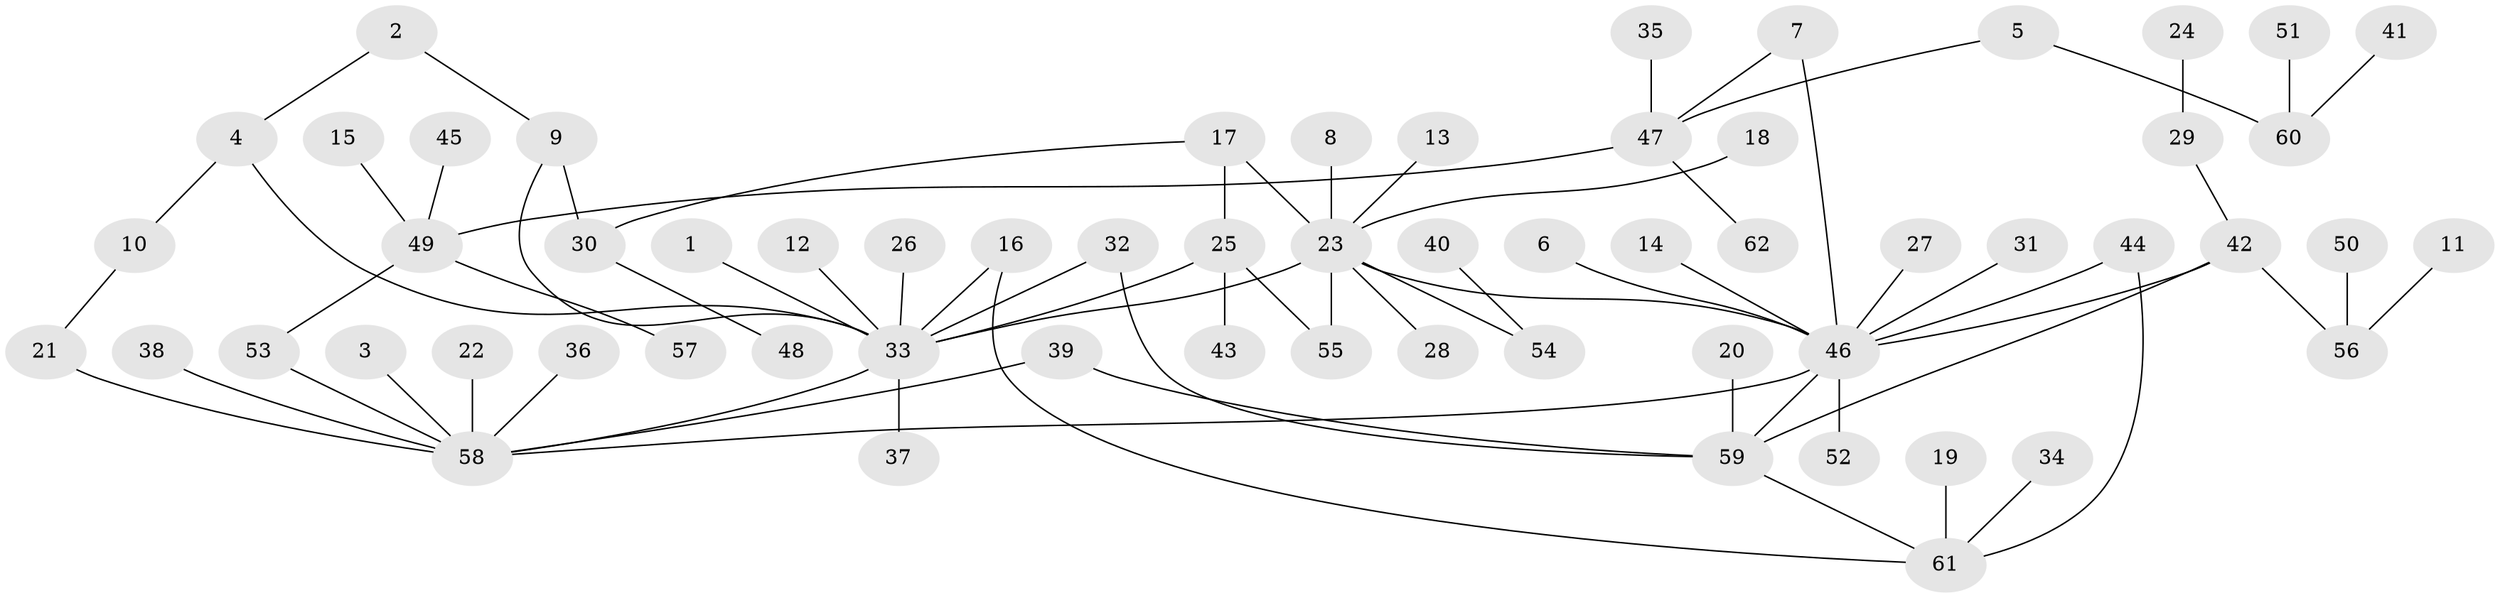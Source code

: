 // original degree distribution, {15: 0.008403361344537815, 1: 0.5882352941176471, 11: 0.008403361344537815, 3: 0.07563025210084033, 5: 0.04201680672268908, 6: 0.008403361344537815, 2: 0.18487394957983194, 13: 0.008403361344537815, 12: 0.008403361344537815, 8: 0.008403361344537815, 4: 0.03361344537815126, 7: 0.025210084033613446}
// Generated by graph-tools (version 1.1) at 2025/01/03/09/25 03:01:47]
// undirected, 62 vertices, 73 edges
graph export_dot {
graph [start="1"]
  node [color=gray90,style=filled];
  1;
  2;
  3;
  4;
  5;
  6;
  7;
  8;
  9;
  10;
  11;
  12;
  13;
  14;
  15;
  16;
  17;
  18;
  19;
  20;
  21;
  22;
  23;
  24;
  25;
  26;
  27;
  28;
  29;
  30;
  31;
  32;
  33;
  34;
  35;
  36;
  37;
  38;
  39;
  40;
  41;
  42;
  43;
  44;
  45;
  46;
  47;
  48;
  49;
  50;
  51;
  52;
  53;
  54;
  55;
  56;
  57;
  58;
  59;
  60;
  61;
  62;
  1 -- 33 [weight=1.0];
  2 -- 4 [weight=1.0];
  2 -- 9 [weight=1.0];
  3 -- 58 [weight=1.0];
  4 -- 10 [weight=1.0];
  4 -- 33 [weight=1.0];
  5 -- 47 [weight=1.0];
  5 -- 60 [weight=1.0];
  6 -- 46 [weight=1.0];
  7 -- 46 [weight=1.0];
  7 -- 47 [weight=1.0];
  8 -- 23 [weight=1.0];
  9 -- 30 [weight=1.0];
  9 -- 33 [weight=1.0];
  10 -- 21 [weight=1.0];
  11 -- 56 [weight=1.0];
  12 -- 33 [weight=1.0];
  13 -- 23 [weight=1.0];
  14 -- 46 [weight=1.0];
  15 -- 49 [weight=1.0];
  16 -- 33 [weight=1.0];
  16 -- 61 [weight=1.0];
  17 -- 23 [weight=1.0];
  17 -- 25 [weight=1.0];
  17 -- 30 [weight=1.0];
  18 -- 23 [weight=1.0];
  19 -- 61 [weight=1.0];
  20 -- 59 [weight=1.0];
  21 -- 58 [weight=1.0];
  22 -- 58 [weight=1.0];
  23 -- 28 [weight=1.0];
  23 -- 33 [weight=1.0];
  23 -- 46 [weight=1.0];
  23 -- 54 [weight=2.0];
  23 -- 55 [weight=1.0];
  24 -- 29 [weight=1.0];
  25 -- 33 [weight=2.0];
  25 -- 43 [weight=1.0];
  25 -- 55 [weight=1.0];
  26 -- 33 [weight=1.0];
  27 -- 46 [weight=1.0];
  29 -- 42 [weight=1.0];
  30 -- 48 [weight=1.0];
  31 -- 46 [weight=1.0];
  32 -- 33 [weight=1.0];
  32 -- 59 [weight=1.0];
  33 -- 37 [weight=1.0];
  33 -- 58 [weight=1.0];
  34 -- 61 [weight=1.0];
  35 -- 47 [weight=1.0];
  36 -- 58 [weight=1.0];
  38 -- 58 [weight=1.0];
  39 -- 58 [weight=1.0];
  39 -- 59 [weight=1.0];
  40 -- 54 [weight=1.0];
  41 -- 60 [weight=1.0];
  42 -- 46 [weight=1.0];
  42 -- 56 [weight=1.0];
  42 -- 59 [weight=1.0];
  44 -- 46 [weight=1.0];
  44 -- 61 [weight=1.0];
  45 -- 49 [weight=1.0];
  46 -- 52 [weight=1.0];
  46 -- 58 [weight=1.0];
  46 -- 59 [weight=1.0];
  47 -- 49 [weight=1.0];
  47 -- 62 [weight=1.0];
  49 -- 53 [weight=1.0];
  49 -- 57 [weight=1.0];
  50 -- 56 [weight=1.0];
  51 -- 60 [weight=1.0];
  53 -- 58 [weight=1.0];
  59 -- 61 [weight=1.0];
}
